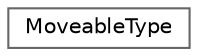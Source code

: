digraph "类继承关系图"
{
 // LATEX_PDF_SIZE
  bgcolor="transparent";
  edge [fontname=Helvetica,fontsize=10,labelfontname=Helvetica,labelfontsize=10];
  node [fontname=Helvetica,fontsize=10,shape=box,height=0.2,width=0.4];
  rankdir="LR";
  Node0 [id="Node000000",label="MoveableType",height=0.2,width=0.4,color="grey40", fillcolor="white", style="filled",URL="$struct_moveable_type.html",tooltip=" "];
}
